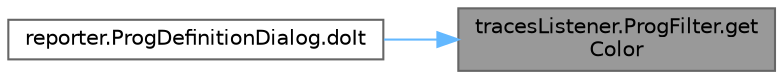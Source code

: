 digraph "tracesListener.ProgFilter.getColor"
{
 // LATEX_PDF_SIZE
  bgcolor="transparent";
  edge [fontname=Helvetica,fontsize=10,labelfontname=Helvetica,labelfontsize=10];
  node [fontname=Helvetica,fontsize=10,shape=box,height=0.2,width=0.4];
  rankdir="RL";
  Node1 [id="Node000001",label="tracesListener.ProgFilter.get\lColor",height=0.2,width=0.4,color="gray40", fillcolor="grey60", style="filled", fontcolor="black",tooltip=" "];
  Node1 -> Node2 [id="edge1_Node000001_Node000002",dir="back",color="steelblue1",style="solid",tooltip=" "];
  Node2 [id="Node000002",label="reporter.ProgDefinitionDialog.doIt",height=0.2,width=0.4,color="grey40", fillcolor="white", style="filled",URL="$classreporter_1_1_prog_definition_dialog.html#a1a94c1b6b0ecc4f8d1ba84ad8e2a3635",tooltip=" "];
}
